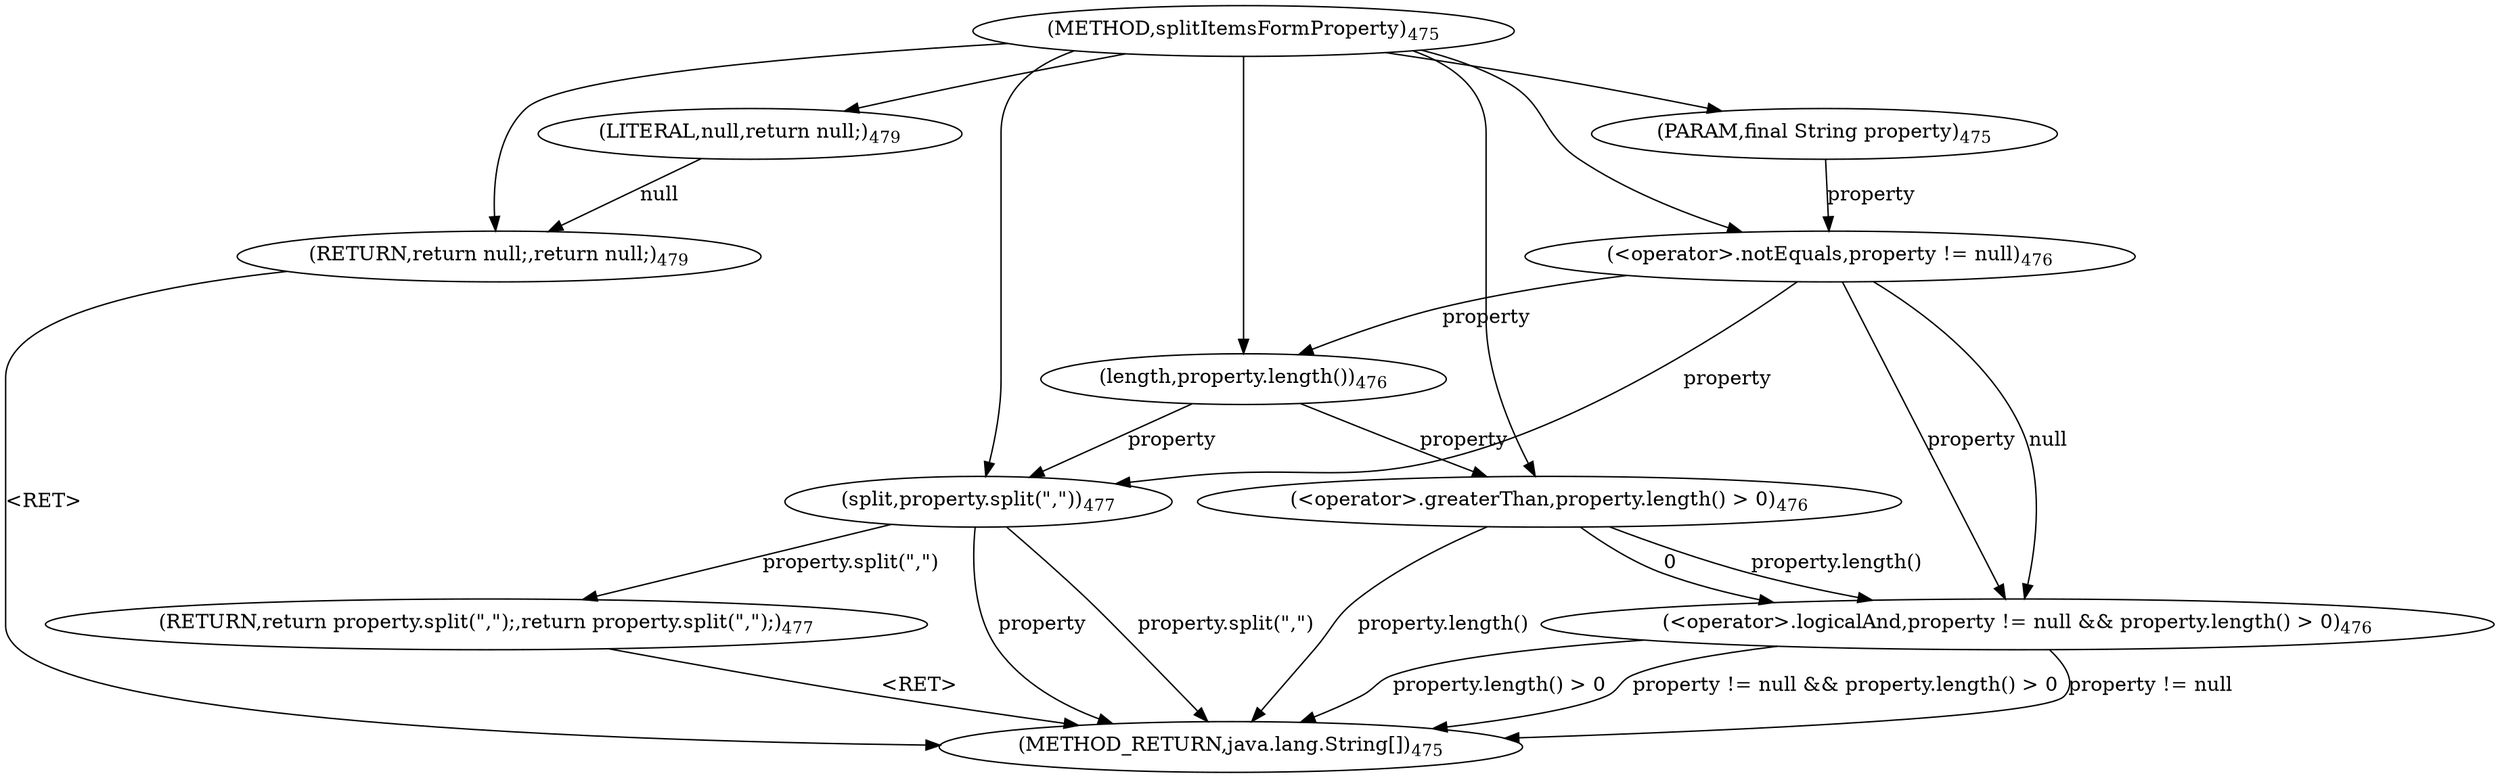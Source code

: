 digraph "splitItemsFormProperty" {  
"1194" [label = <(METHOD,splitItemsFormProperty)<SUB>475</SUB>> ]
"1215" [label = <(METHOD_RETURN,java.lang.String[])<SUB>475</SUB>> ]
"1195" [label = <(PARAM,final String property)<SUB>475</SUB>> ]
"1211" [label = <(RETURN,return null;,return null;)<SUB>479</SUB>> ]
"1198" [label = <(&lt;operator&gt;.logicalAnd,property != null &amp;&amp; property.length() &gt; 0)<SUB>476</SUB>> ]
"1212" [label = <(LITERAL,null,return null;)<SUB>479</SUB>> ]
"1198" [label = <(&lt;operator&gt;.logicalAnd,property != null &amp;&amp; property.length() &gt; 0)<SUB>476</SUB>> ]
"1198" [label = <(&lt;operator&gt;.logicalAnd,property != null &amp;&amp; property.length() &gt; 0)<SUB>476</SUB>> ]
"1207" [label = <(RETURN,return property.split(&quot;,&quot;);,return property.split(&quot;,&quot;);)<SUB>477</SUB>> ]
"1199" [label = <(&lt;operator&gt;.notEquals,property != null)<SUB>476</SUB>> ]
"1199" [label = <(&lt;operator&gt;.notEquals,property != null)<SUB>476</SUB>> ]
"1202" [label = <(&lt;operator&gt;.greaterThan,property.length() &gt; 0)<SUB>476</SUB>> ]
"1202" [label = <(&lt;operator&gt;.greaterThan,property.length() &gt; 0)<SUB>476</SUB>> ]
"1208" [label = <(split,property.split(&quot;,&quot;))<SUB>477</SUB>> ]
"1203" [label = <(length,property.length())<SUB>476</SUB>> ]
"1208" [label = <(split,property.split(&quot;,&quot;))<SUB>477</SUB>> ]
"1208" [label = <(split,property.split(&quot;,&quot;))<SUB>477</SUB>> ]
  "1207" -> "1215"  [ label = "&lt;RET&gt;"] 
  "1211" -> "1215"  [ label = "&lt;RET&gt;"] 
  "1198" -> "1215"  [ label = "property != null"] 
  "1202" -> "1215"  [ label = "property.length()"] 
  "1198" -> "1215"  [ label = "property.length() &gt; 0"] 
  "1198" -> "1215"  [ label = "property != null &amp;&amp; property.length() &gt; 0"] 
  "1208" -> "1215"  [ label = "property"] 
  "1208" -> "1215"  [ label = "property.split(&quot;,&quot;)"] 
  "1194" -> "1195" 
  "1212" -> "1211"  [ label = "null"] 
  "1194" -> "1211" 
  "1194" -> "1212" 
  "1199" -> "1198"  [ label = "property"] 
  "1199" -> "1198"  [ label = "null"] 
  "1202" -> "1198"  [ label = "property.length()"] 
  "1202" -> "1198"  [ label = "0"] 
  "1208" -> "1207"  [ label = "property.split(&quot;,&quot;)"] 
  "1195" -> "1199"  [ label = "property"] 
  "1194" -> "1199" 
  "1203" -> "1202"  [ label = "property"] 
  "1194" -> "1202" 
  "1199" -> "1203"  [ label = "property"] 
  "1194" -> "1203" 
  "1199" -> "1208"  [ label = "property"] 
  "1203" -> "1208"  [ label = "property"] 
  "1194" -> "1208" 
}
